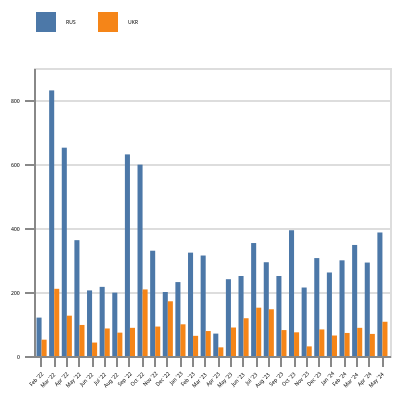 {
	"$schema": "https://vega.github.io/schema/vega/v5.json",
	"autosize": {
		"type": "fit",
		"contains": "padding"
	},
	"background": null,
	"padding": 5,
	"style": "cell",
	"data": [
		{
			"name": "source_0",
			"values": "\"month\",\"RUS\",\"UKR\",\"ratio\"\n\"2022-02\",\"120\",\"51\",\"2.4\"\n\"2022-03\",\"830\",\"210\",\"4.0\"\n\"2022-04\",\"651\",\"126\",\"5.2\"\n\"2022-05\",\"362\",\"97\",\"3.7\"\n\"2022-06\",\"205\",\"42\",\"4.9\"\n\"2022-07\",\"216\",\"86\",\"2.5\"\n\"2022-08\",\"198\",\"73\",\"2.7\"\n\"2022-09\",\"630\",\"88\",\"7.2\"\n\"2022-10\",\"598\",\"208\",\"2.9\"\n\"2022-11\",\"329\",\"92\",\"3.6\"\n\"2022-12\",\"200\",\"171\",\"1.2\"\n\"2023-01\",\"231\",\"99\",\"2.3\"\n\"2023-02\",\"323\",\"63\",\"5.1\"\n\"2023-03\",\"314\",\"78\",\"4.0\"\n\"2023-04\",\"70\",\"27\",\"2.6\"\n\"2023-05\",\"240\",\"89\",\"2.7\"\n\"2023-06\",\"250\",\"118\",\"2.1\"\n\"2023-07\",\"353\",\"151\",\"2.3\"\n\"2023-08\",\"293\",\"146\",\"2.0\"\n\"2023-09\",\"250\",\"81\",\"3.1\"\n\"2023-10\",\"393\",\"74\",\"5.3\"\n\"2023-11\",\"214\",\"30\",\"7.1\"\n\"2023-12\",\"306\",\"83\",\"3.7\"\n\"2024-01\",\"261\",\"64\",\"4.1\"\n\"2024-02\",\"299\",\"72\",\"4.2\"\n\"2024-03\",\"347\",\"88\",\"3.9\"\n\"2024-04\",\"292\",\"69\",\"4.2\"\n\"2024-05\",\"386\",\"107\",\"3.6\"",
			"format": {
				"type": "csv"
			}
		},
		{
			"name": "data_0",
			"source": "source_0",
			"transform": [
				{
					"type": "formula",
					"expr": "toDate(datum[\"month\"])",
					"as": "month"
				},
				{
					"field": "month",
					"type": "timeunit",
					"units": [
						"year",
						"month"
					],
					"as": [
						"yearmonth_month",
						"yearmonth_month_end"
					]
				}
			]
		},
		{
			"name": "data_1",
			"source": "data_0",
			"transform": [
				{
					"type": "aggregate",
					"groupby": [
						"yearmonth_month",
						"UKR"
					],
					"ops": [
						"sum"
					],
					"fields": [
						"UKR"
					],
					"as": [
						"sum_UKR"
					]
				}
			]
		},
		{
			"name": "data_2",
			"source": "data_0",
			"transform": [
				{
					"type": "aggregate",
					"groupby": [
						"yearmonth_month",
						"RUS"
					],
					"ops": [
						"sum"
					],
					"fields": [
						"RUS"
					],
					"as": [
						"sum_RUS"
					]
				}
			]
		}
	],
	"signals": [
		{
			"name": "width",
			"init": "isFinite(containerSize()[0]) ? containerSize()[0] : 200",
			"on": [
				{
					"update": "isFinite(containerSize()[0]) ? containerSize()[0] : 200",
					"events": "window:resize"
				}
			]
		},
		{
			"name": "height",
			"init": "isFinite(containerSize()[1]) ? containerSize()[1] : 200",
			"on": [
				{
					"update": "isFinite(containerSize()[1]) ? containerSize()[1] : 200",
					"events": "window:resize"
				}
			]
		},
		{
			"name": "fontSize",
			"update": "width/70"
		}
	],
	"marks": [
		{
			"name": "child__layer_RUS_marks",
			"type": "rect",
			"style": [
				"bar"
			],
			"from": {
				"data": "data_2"
			},
			"encode": {
				"update": {
					"fill": {
						"scale": "color",
						"value": "RUS"
					},
					"tooltip": {
						"signal": "format(datum[\"RUS\"], \"\")"
					},
					"ariaRoleDescription": {
						"value": "bar"
					},
					"description": {
						"signal": "\"month (year-month): \" + (timeFormat(datum[\"yearmonth_month\"], '%b `%y')) + \"; Sum of RUS: \" + (format(datum[\"sum_RUS\"], \"\")) + \"; RUS: \" + (format(datum[\"RUS\"], \"\"))"
					},
					"x": {
						"scale": "x",
						"field": "yearmonth_month",
						"offset": {
							"scale": "xOffset",
							"value": "RUS"
						}
					},
					"width": {
						"signal": "max(0.25, bandwidth('xOffset'))"
					},
					"y": [
						{
							"test": "!isValid(datum[\"sum_RUS\"]) || !isFinite(+datum[\"sum_RUS\"])",
							"field": {
								"group": "height"
							}
						},
						{
							"scale": "y",
							"field": "sum_RUS"
						}
					],
					"y2": {
						"scale": "y",
						"value": 0
					}
				}
			}
		},
		{
			"name": "child__layer_UKR_marks",
			"type": "rect",
			"style": [
				"bar"
			],
			"from": {
				"data": "data_1"
			},
			"encode": {
				"update": {
					"fill": {
						"scale": "color",
						"value": "UKR"
					},
					"tooltip": {
						"signal": "format(datum[\"UKR\"], \"\")"
					},
					"ariaRoleDescription": {
						"value": "bar"
					},
					"description": {
						"signal": "\"month (year-month): \" + (timeFormat(datum[\"yearmonth_month\"], '%b `%y')) + \"; Sum of UKR: \" + (format(datum[\"sum_UKR\"], \"\")) + \"; UKR: \" + (format(datum[\"UKR\"], \"\"))"
					},
					"x": {
						"scale": "x",
						"field": "yearmonth_month",
						"offset": {
							"scale": "xOffset",
							"value": "UKR"
						}
					},
					"width": {
						"signal": "max(0.25, bandwidth('xOffset'))"
					},
					"y": [
						{
							"test": "!isValid(datum[\"sum_UKR\"]) || !isFinite(+datum[\"sum_UKR\"])",
							"field": {
								"group": "height"
							}
						},
						{
							"scale": "y",
							"field": "sum_UKR"
						}
					],
					"y2": {
						"scale": "y",
						"value": 0
					}
				}
			}
		}
	],
	"scales": [
		{
			"name": "x",
			"type": "band",
			"domain": {
				"fields": [
					{
						"data": "data_2",
						"field": "yearmonth_month"
					},
					{
						"data": "data_1",
						"field": "yearmonth_month"
					}
				],
				"sort": true
			},
			"range": [
				0,
				{
					"signal": "width"
				}
			],
			"paddingInner": 0.2,
			"paddingOuter": 0.2
		},
		{
			"name": "y",
			"type": "linear",
			"domain": {
				"fields": [
					{
						"data": "data_2",
						"field": "sum_RUS"
					},
					{
						"data": "data_1",
						"field": "sum_UKR"
					}
				]
			},
			"range": [
				{
					"signal": "height"
				},
				0
			],
			"nice": true,
			"zero": true
		},
		{
			"name": "xOffset",
			"type": "band",
			"domain": {
				"fields": [
					[
						"RUS"
					],
					[
						"UKR"
					]
				]
			},
			"range": [
				0,
				{
					"signal": "bandwidth('x')"
				}
			]
		},
		{
			"name": "color",
			"type": "ordinal",
			"domain": {
				"fields": [
					[
						"RUS"
					],
					[
						"UKR"
					]
				]
			},
			"range": "category"
		}
	],
	"axes": [
		{
			"scale": "y",
			"orient": "left",
			"gridScale": "x",
			"grid": true,
			"tickCount": {
				"signal": "ceil(height/40)"
			},
			"domain": false,
			"labels": false,
			"aria": false,
			"maxExtent": 0,
			"minExtent": 0,
			"ticks": false,
			"zindex": 0
		},
		{
			"scale": "x",
			"orient": "bottom",
			"grid": false,
			"format": "%b `%y",
			"labelAngle": 315,
			"labelOverlap": false,
			"formatType": "time",
			"labelAlign": "right",
			"labelBaseline": "top",
			"tickMinStep": {
				"signal": "datetime(2001, 1, 1, 0, 0, 0, 0) - datetime(2001, 0, 1, 0, 0, 0, 0)"
			},
			"encode": {
				"labels": {
					"update": {
						"fontSize": {
							"signal": "fontSize"
						}
					}
				}
			},
			"zindex": 0
		},
		{
			"scale": "y",
			"orient": "left",
			"grid": false,
			"labelOverlap": true,
			"tickCount": {
				"signal": "ceil(height/40)"
			},
			"encode": {
				"labels": {
					"update": {
						"fontSize": {
							"signal": "fontSize"
						}
					}
				}
			},
			"zindex": 0
		}
	],
	"legends": [
		{
			"fill": "color",
			"direction": "horizontal",
			"symbolType": "square"
		}
	],
	"config": {
		"legend": {
			"orient": "top",
			"labelFontSize": {
				"signal": "fontSize"
			}
		}
	}
}
